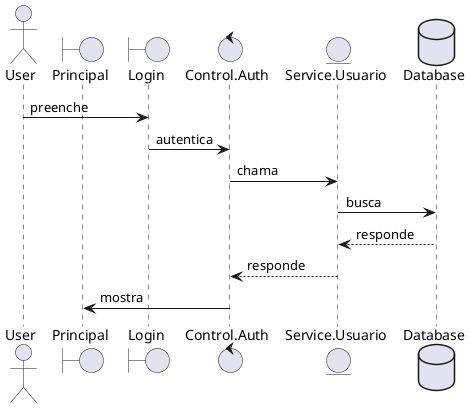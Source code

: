 @startuml
actor       User    as user
boundary    Principal as principal
boundary    Login    as login
control     Control.Auth     as auth
entity      Service.Usuario  as usuario
database    Database as banco 

user -> login : preenche
login -> auth : autentica
auth -> usuario : chama
usuario -> banco : busca
banco --> usuario : responde
usuario --> auth : responde
auth -> principal : mostra
@enduml